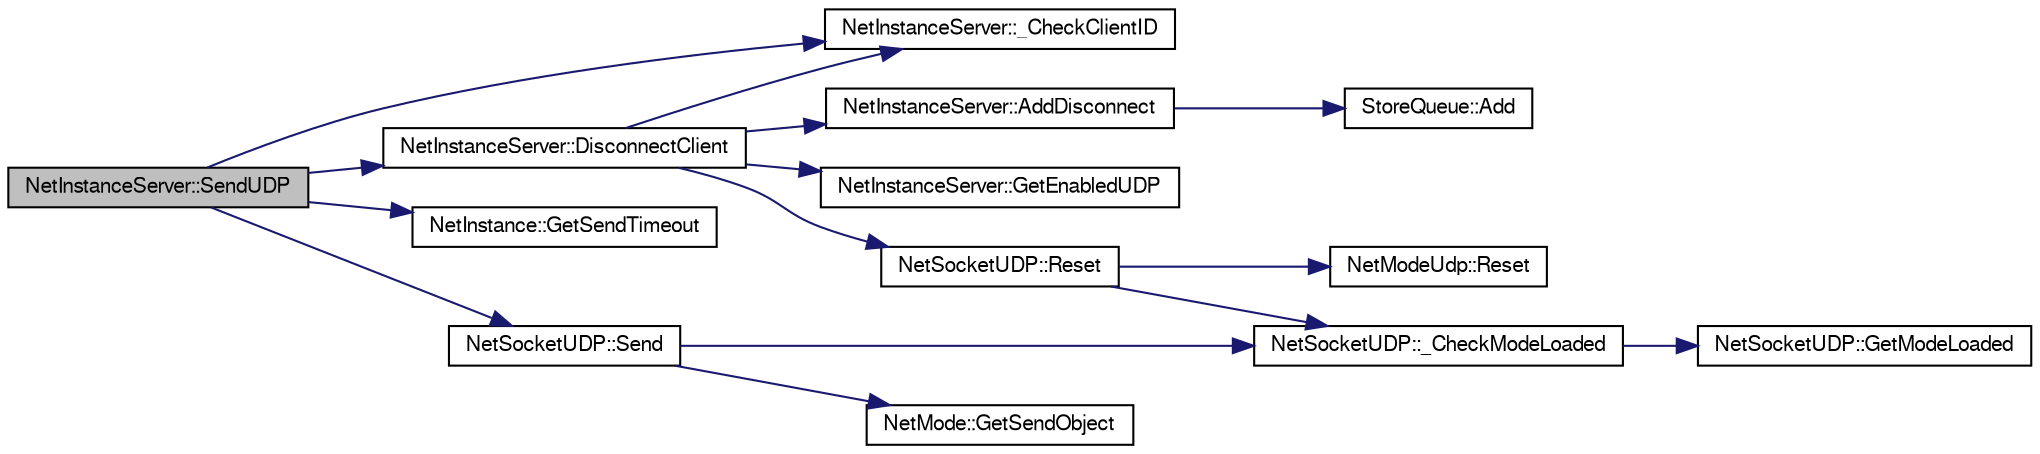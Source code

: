 digraph G
{
  edge [fontname="FreeSans",fontsize="10",labelfontname="FreeSans",labelfontsize="10"];
  node [fontname="FreeSans",fontsize="10",shape=record];
  rankdir=LR;
  Node1 [label="NetInstanceServer::SendUDP",height=0.2,width=0.4,color="black", fillcolor="grey75", style="filled" fontcolor="black"];
  Node1 -> Node2 [color="midnightblue",fontsize="10",style="solid"];
  Node2 [label="NetInstanceServer::_CheckClientID",height=0.2,width=0.4,color="black", fillcolor="white", style="filled",URL="$class_net_instance_server.html#a7fc65f025b90e4550b2477a9483246ee"];
  Node1 -> Node3 [color="midnightblue",fontsize="10",style="solid"];
  Node3 [label="NetInstanceServer::DisconnectClient",height=0.2,width=0.4,color="black", fillcolor="white", style="filled",URL="$class_net_instance_server.html#a829d4b9f650dee1bab95b492fd712d76"];
  Node3 -> Node2 [color="midnightblue",fontsize="10",style="solid"];
  Node3 -> Node4 [color="midnightblue",fontsize="10",style="solid"];
  Node4 [label="NetInstanceServer::AddDisconnect",height=0.2,width=0.4,color="black", fillcolor="white", style="filled",URL="$class_net_instance_server.html#ad3ddeb6490be9a07235582b221b1f4aa"];
  Node4 -> Node5 [color="midnightblue",fontsize="10",style="solid"];
  Node5 [label="StoreQueue::Add",height=0.2,width=0.4,color="black", fillcolor="white", style="filled",URL="$class_store_queue.html#a333cd8c9af7f748401c8ad97c1487556"];
  Node3 -> Node6 [color="midnightblue",fontsize="10",style="solid"];
  Node6 [label="NetInstanceServer::GetEnabledUDP",height=0.2,width=0.4,color="black", fillcolor="white", style="filled",URL="$class_net_instance_server.html#a437a37a1ffc83dc82e6adf422cdb92c7"];
  Node3 -> Node7 [color="midnightblue",fontsize="10",style="solid"];
  Node7 [label="NetSocketUDP::Reset",height=0.2,width=0.4,color="black", fillcolor="white", style="filled",URL="$class_net_socket_u_d_p.html#ad45e27b7de414da2146e76dd328c91a3"];
  Node7 -> Node8 [color="midnightblue",fontsize="10",style="solid"];
  Node8 [label="NetSocketUDP::_CheckModeLoaded",height=0.2,width=0.4,color="black", fillcolor="white", style="filled",URL="$class_net_socket_u_d_p.html#ae662914a3555b1f44b707f76e7c21c4f"];
  Node8 -> Node9 [color="midnightblue",fontsize="10",style="solid"];
  Node9 [label="NetSocketUDP::GetModeLoaded",height=0.2,width=0.4,color="black", fillcolor="white", style="filled",URL="$class_net_socket_u_d_p.html#a499d202ab574a2b4eee0bb74affb7803"];
  Node7 -> Node10 [color="midnightblue",fontsize="10",style="solid"];
  Node10 [label="NetModeUdp::Reset",height=0.2,width=0.4,color="black", fillcolor="white", style="filled",URL="$class_net_mode_udp.html#af5895c1120cdc8d0d04bd3e1bb34bdd7"];
  Node1 -> Node11 [color="midnightblue",fontsize="10",style="solid"];
  Node11 [label="NetInstance::GetSendTimeout",height=0.2,width=0.4,color="black", fillcolor="white", style="filled",URL="$class_net_instance.html#acb2e37ec4f37f5f7733bca4e452e1754"];
  Node1 -> Node12 [color="midnightblue",fontsize="10",style="solid"];
  Node12 [label="NetSocketUDP::Send",height=0.2,width=0.4,color="black", fillcolor="white", style="filled",URL="$class_net_socket_u_d_p.html#ab9f7c46f5aab7fb043a40f831132f213"];
  Node12 -> Node8 [color="midnightblue",fontsize="10",style="solid"];
  Node12 -> Node13 [color="midnightblue",fontsize="10",style="solid"];
  Node13 [label="NetMode::GetSendObject",height=0.2,width=0.4,color="black", fillcolor="white", style="filled",URL="$class_net_mode.html#a2a44f68cb6dccbeff90cabbdede0b54e"];
}
